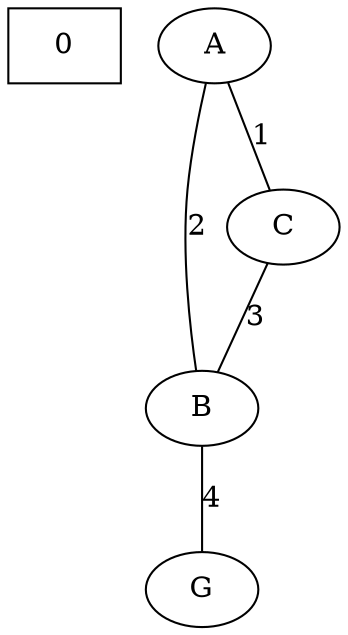 graph {
	0 [shape="box"];
	B--G [label="4"];
	A--C [label="1"];
	A--B [label="2"];
	C--B [label="3"];
}